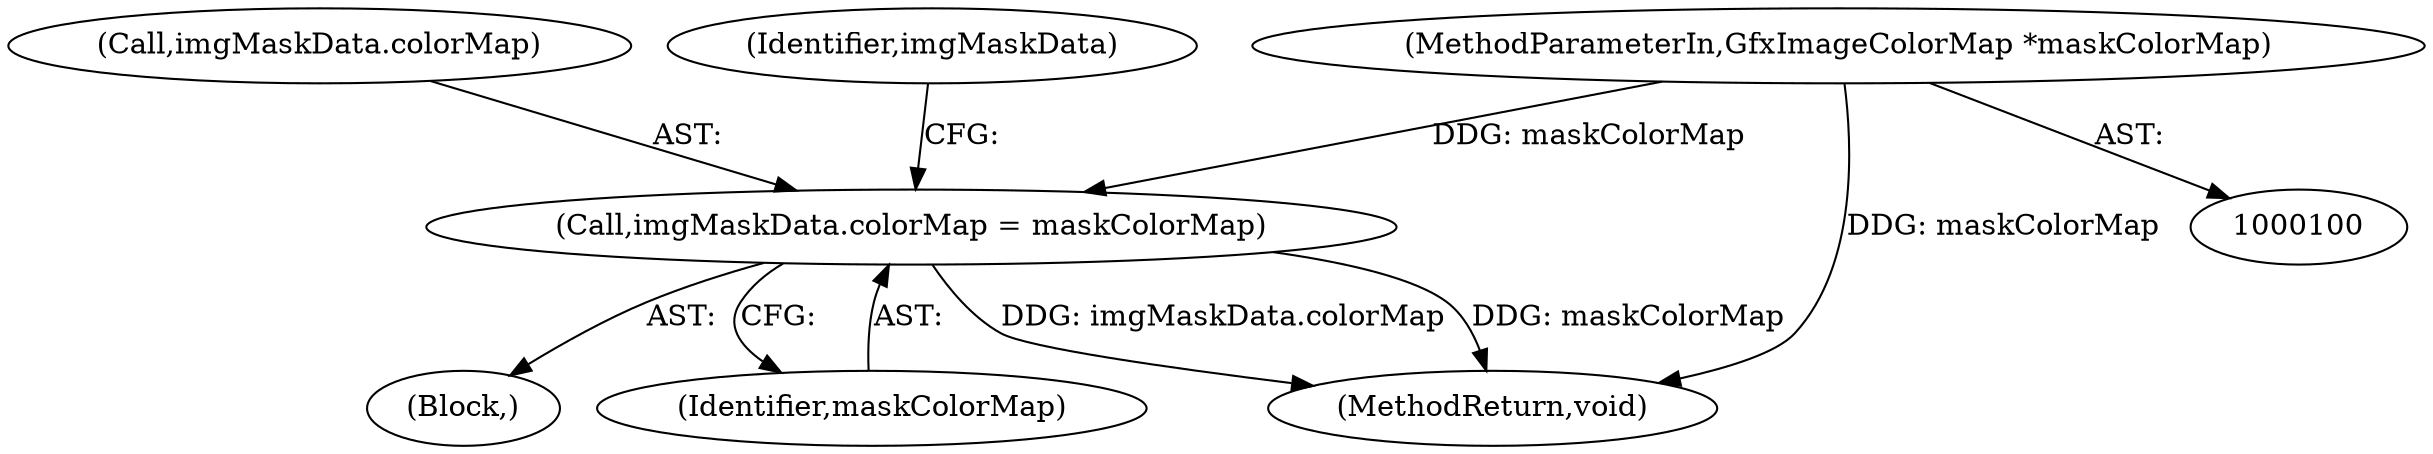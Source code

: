 digraph "0_poppler_7b2d314a61fd0e12f47c62996cb49ec0d1ba747a_12@pointer" {
"1000110" [label="(MethodParameterIn,GfxImageColorMap *maskColorMap)"];
"1000188" [label="(Call,imgMaskData.colorMap = maskColorMap)"];
"1000188" [label="(Call,imgMaskData.colorMap = maskColorMap)"];
"1000111" [label="(Block,)"];
"1000192" [label="(Identifier,maskColorMap)"];
"1000110" [label="(MethodParameterIn,GfxImageColorMap *maskColorMap)"];
"1000189" [label="(Call,imgMaskData.colorMap)"];
"1000665" [label="(MethodReturn,void)"];
"1000195" [label="(Identifier,imgMaskData)"];
"1000110" -> "1000100"  [label="AST: "];
"1000110" -> "1000665"  [label="DDG: maskColorMap"];
"1000110" -> "1000188"  [label="DDG: maskColorMap"];
"1000188" -> "1000111"  [label="AST: "];
"1000188" -> "1000192"  [label="CFG: "];
"1000189" -> "1000188"  [label="AST: "];
"1000192" -> "1000188"  [label="AST: "];
"1000195" -> "1000188"  [label="CFG: "];
"1000188" -> "1000665"  [label="DDG: imgMaskData.colorMap"];
"1000188" -> "1000665"  [label="DDG: maskColorMap"];
}
